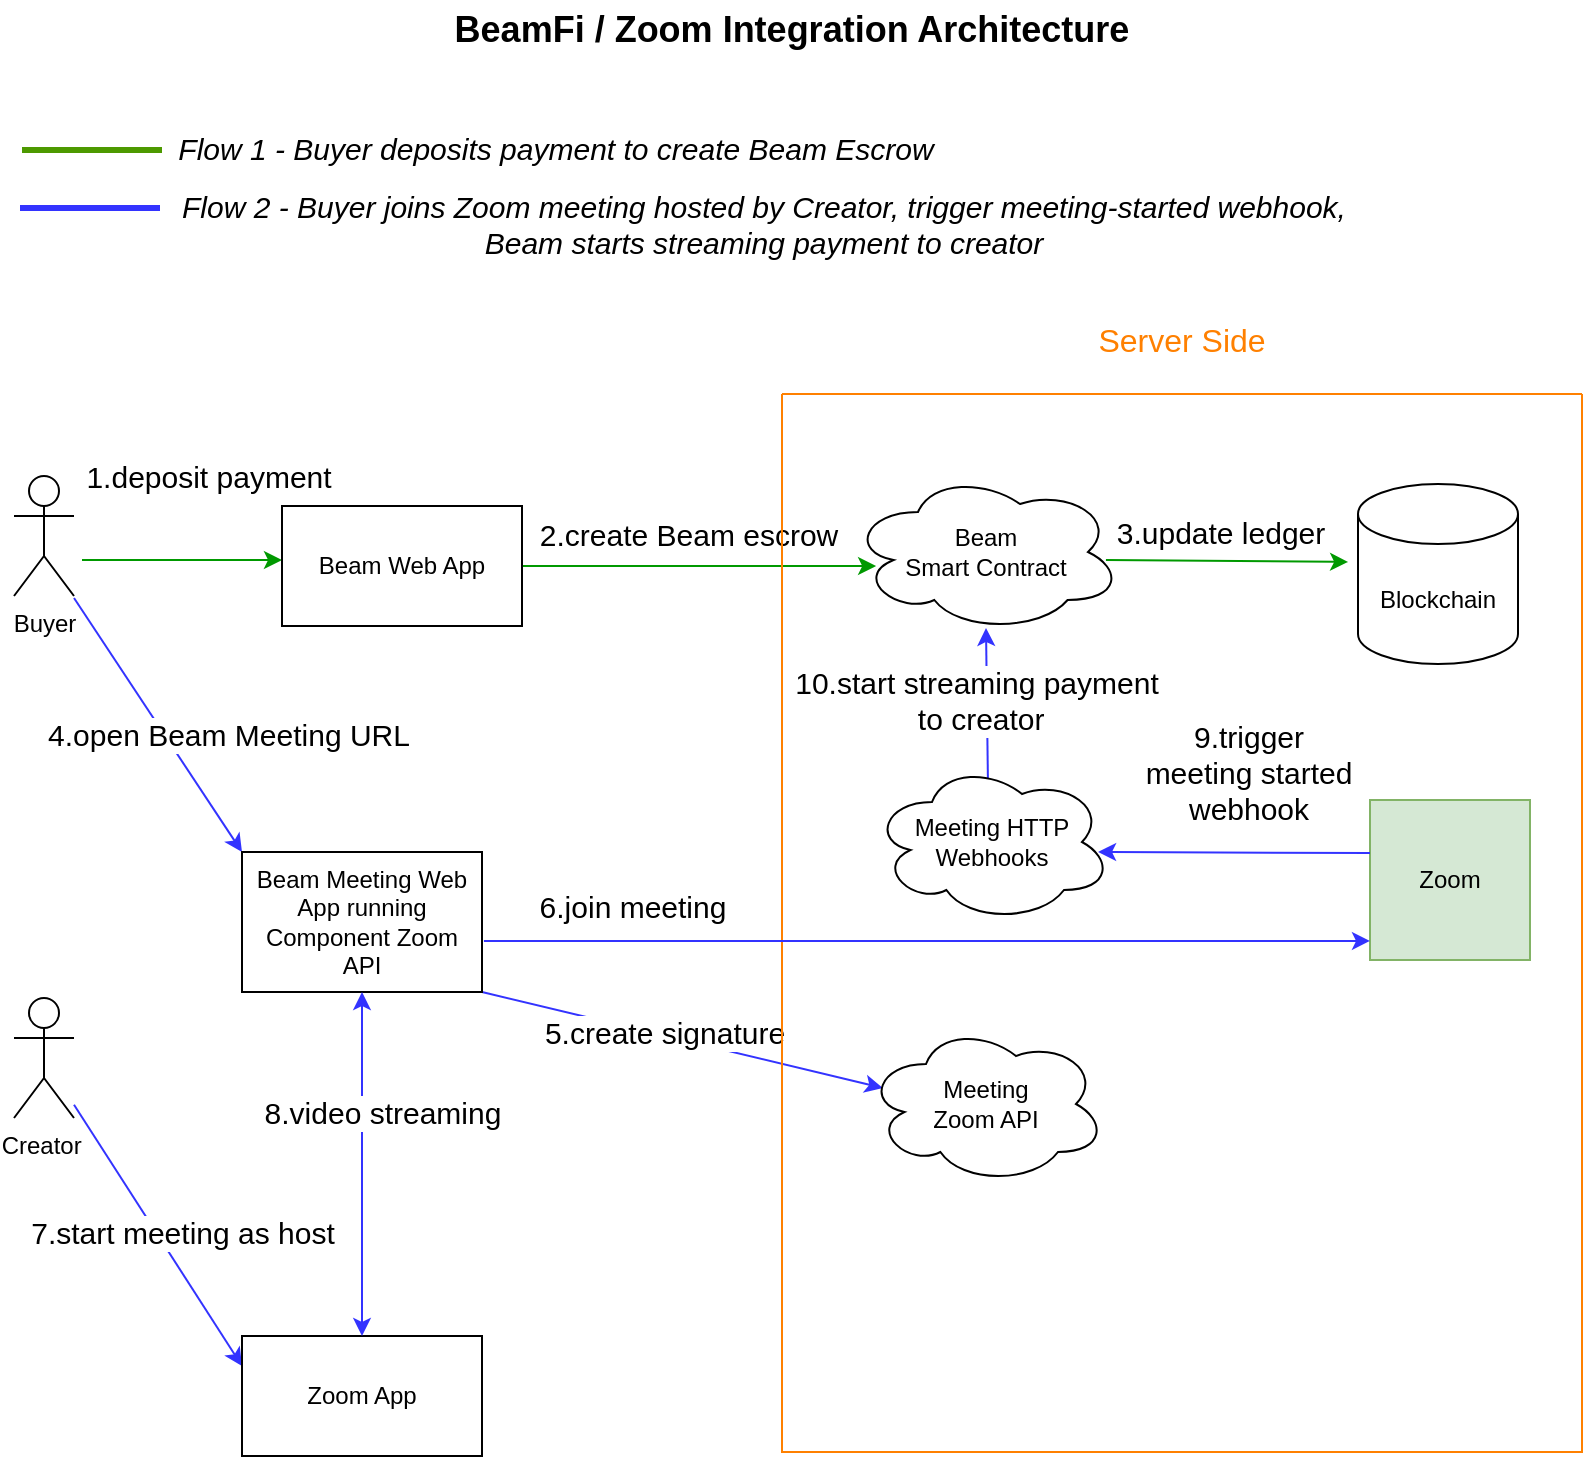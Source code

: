 <mxfile>
    <diagram id="8ihcUCKDKECAHhueK5-E" name="Page-1">
        <mxGraphModel dx="872" dy="602" grid="1" gridSize="10" guides="1" tooltips="1" connect="1" arrows="1" fold="1" page="1" pageScale="1" pageWidth="827" pageHeight="1169" math="0" shadow="0">
            <root>
                <mxCell id="0"/>
                <mxCell id="1" parent="0"/>
                <mxCell id="15" value="" style="edgeStyle=none;html=1;entryX=0;entryY=0.25;entryDx=0;entryDy=0;fontSize=16;fontColor=#000000;strokeColor=#009900;" parent="1" edge="1">
                    <mxGeometry relative="1" as="geometry">
                        <mxPoint x="60" y="295" as="sourcePoint"/>
                        <mxPoint x="160" y="295" as="targetPoint"/>
                    </mxGeometry>
                </mxCell>
                <mxCell id="25" value="1.deposit payment" style="edgeLabel;html=1;align=center;verticalAlign=middle;resizable=0;points=[];fontSize=15;fontColor=#000000;" parent="15" vertex="1" connectable="0">
                    <mxGeometry x="-0.048" y="2" relative="1" as="geometry">
                        <mxPoint x="15" y="-40" as="offset"/>
                    </mxGeometry>
                </mxCell>
                <mxCell id="18" value="&lt;font color=&quot;#000000&quot; style=&quot;font-size: 15px;&quot;&gt;4.open Beam Meeting URL&lt;br style=&quot;font-size: 15px;&quot;&gt;&lt;/font&gt;" style="edgeStyle=none;html=1;entryX=0;entryY=0;entryDx=0;entryDy=0;fontSize=15;fontColor=#FF8000;exitX=1;exitY=1;exitDx=0;exitDy=0;exitPerimeter=0;strokeColor=#3333FF;" parent="1" target="6" edge="1">
                    <mxGeometry x="0.3" y="27" relative="1" as="geometry">
                        <mxPoint x="56" y="314" as="sourcePoint"/>
                        <mxPoint x="140" y="404" as="targetPoint"/>
                        <mxPoint as="offset"/>
                    </mxGeometry>
                </mxCell>
                <mxCell id="2" value="Buyer" style="shape=umlActor;verticalLabelPosition=bottom;verticalAlign=top;html=1;outlineConnect=0;" parent="1" vertex="1">
                    <mxGeometry x="26" y="253" width="30" height="60" as="geometry"/>
                </mxCell>
                <mxCell id="23" style="edgeStyle=none;html=1;entryX=0;entryY=0.25;entryDx=0;entryDy=0;fontSize=16;fontColor=#FF8000;strokeColor=#3333FF;" parent="1" source="3" target="31" edge="1">
                    <mxGeometry relative="1" as="geometry"/>
                </mxCell>
                <mxCell id="32" value="7.start meeting as host" style="edgeLabel;html=1;align=center;verticalAlign=middle;resizable=0;points=[];fontSize=15;fontColor=#000000;" parent="23" vertex="1" connectable="0">
                    <mxGeometry x="-0.016" y="-1" relative="1" as="geometry">
                        <mxPoint x="13" y="-1" as="offset"/>
                    </mxGeometry>
                </mxCell>
                <mxCell id="3" value="Creator&amp;nbsp;" style="shape=umlActor;verticalLabelPosition=bottom;verticalAlign=top;html=1;outlineConnect=0;" parent="1" vertex="1">
                    <mxGeometry x="26" y="514" width="30" height="60" as="geometry"/>
                </mxCell>
                <mxCell id="16" style="edgeStyle=none;html=1;entryX=0.096;entryY=0.588;entryDx=0;entryDy=0;entryPerimeter=0;fontSize=16;fontColor=#FF8000;strokeColor=#009900;" parent="1" source="4" target="13" edge="1">
                    <mxGeometry relative="1" as="geometry"/>
                </mxCell>
                <mxCell id="27" value="2.create Beam escrow" style="edgeLabel;html=1;align=center;verticalAlign=middle;resizable=0;points=[];fontSize=15;fontColor=#000000;" parent="16" vertex="1" connectable="0">
                    <mxGeometry x="-0.168" y="2" relative="1" as="geometry">
                        <mxPoint x="9" y="-14" as="offset"/>
                    </mxGeometry>
                </mxCell>
                <mxCell id="4" value="Beam Web App" style="rounded=0;whiteSpace=wrap;html=1;" parent="1" vertex="1">
                    <mxGeometry x="160" y="268" width="120" height="60" as="geometry"/>
                </mxCell>
                <mxCell id="19" style="edgeStyle=none;html=1;entryX=0.07;entryY=0.4;entryDx=0;entryDy=0;fontSize=16;fontColor=#FF8000;exitX=1;exitY=1;exitDx=0;exitDy=0;strokeColor=#3333FF;entryPerimeter=0;" parent="1" source="6" target="41" edge="1">
                    <mxGeometry relative="1" as="geometry">
                        <mxPoint x="456" y="568" as="targetPoint"/>
                    </mxGeometry>
                </mxCell>
                <mxCell id="37" value="5.create signature" style="edgeLabel;html=1;align=center;verticalAlign=middle;resizable=0;points=[];fontSize=15;fontColor=#000000;" parent="19" vertex="1" connectable="0">
                    <mxGeometry x="-0.098" y="2" relative="1" as="geometry">
                        <mxPoint as="offset"/>
                    </mxGeometry>
                </mxCell>
                <mxCell id="6" value="Beam Meeting Web App running Component Zoom API" style="rounded=0;whiteSpace=wrap;html=1;strokeColor=default;" parent="1" vertex="1">
                    <mxGeometry x="140" y="441" width="120" height="70" as="geometry"/>
                </mxCell>
                <mxCell id="9" value="" style="swimlane;startSize=0;strokeColor=#FF8000;" parent="1" vertex="1">
                    <mxGeometry x="410" y="212" width="400" height="529" as="geometry">
                        <mxRectangle x="314" y="81" width="50" height="40" as="alternateBounds"/>
                    </mxGeometry>
                </mxCell>
                <mxCell id="11" value="Zoom" style="whiteSpace=wrap;html=1;aspect=fixed;strokeColor=#82b366;fillColor=#d5e8d4;" parent="9" vertex="1">
                    <mxGeometry x="294" y="203" width="80" height="80" as="geometry"/>
                </mxCell>
                <mxCell id="5" value="&amp;nbsp;Blockchain&amp;nbsp;" style="shape=cylinder3;whiteSpace=wrap;html=1;boundedLbl=1;backgroundOutline=1;size=15;" parent="9" vertex="1">
                    <mxGeometry x="288" y="45" width="80" height="90" as="geometry"/>
                </mxCell>
                <mxCell id="17" style="edgeStyle=none;html=1;entryX=-0.062;entryY=0.433;entryDx=0;entryDy=0;entryPerimeter=0;fontSize=16;fontColor=#FF8000;strokeColor=#009900;exitX=0.941;exitY=0.55;exitDx=0;exitDy=0;exitPerimeter=0;" parent="9" edge="1">
                    <mxGeometry relative="1" as="geometry">
                        <mxPoint x="161.976" y="83" as="sourcePoint"/>
                        <mxPoint x="283.04" y="83.97" as="targetPoint"/>
                    </mxGeometry>
                </mxCell>
                <mxCell id="28" value="3.update ledger" style="edgeLabel;html=1;align=center;verticalAlign=middle;resizable=0;points=[];fontSize=15;fontColor=#000000;" parent="17" vertex="1" connectable="0">
                    <mxGeometry x="-0.371" y="3" relative="1" as="geometry">
                        <mxPoint x="19" y="-12" as="offset"/>
                    </mxGeometry>
                </mxCell>
                <mxCell id="13" value="Beam &lt;br&gt;Smart Contract" style="ellipse;shape=cloud;whiteSpace=wrap;html=1;" parent="9" vertex="1">
                    <mxGeometry x="34" y="39" width="136" height="80" as="geometry"/>
                </mxCell>
                <mxCell id="21" style="edgeStyle=none;html=1;entryX=0.5;entryY=0.975;entryDx=0;entryDy=0;entryPerimeter=0;fontSize=16;fontColor=#FF8000;exitX=0.483;exitY=0.113;exitDx=0;exitDy=0;exitPerimeter=0;strokeColor=#3333FF;" parent="9" source="8" target="13" edge="1">
                    <mxGeometry relative="1" as="geometry"/>
                </mxCell>
                <mxCell id="42" value="10.start streaming payment&lt;br&gt;&amp;nbsp;to creator" style="edgeLabel;html=1;align=center;verticalAlign=middle;resizable=0;points=[];fontSize=15;fontColor=#000000;" parent="21" vertex="1" connectable="0">
                    <mxGeometry x="0.058" y="-4" relative="1" as="geometry">
                        <mxPoint x="-10" as="offset"/>
                    </mxGeometry>
                </mxCell>
                <mxCell id="8" value="Meeting HTTP&lt;br&gt;Webhooks" style="ellipse;shape=cloud;whiteSpace=wrap;html=1;" parent="9" vertex="1">
                    <mxGeometry x="45" y="184" width="120" height="80" as="geometry"/>
                </mxCell>
                <mxCell id="41" value="Meeting &lt;br&gt;Zoom API" style="ellipse;shape=cloud;whiteSpace=wrap;html=1;" parent="9" vertex="1">
                    <mxGeometry x="42" y="315" width="120" height="80" as="geometry"/>
                </mxCell>
                <mxCell id="20" style="edgeStyle=none;html=1;entryX=0.942;entryY=0.581;entryDx=0;entryDy=0;entryPerimeter=0;fontSize=16;fontColor=#FF8000;strokeColor=#3333FF;exitX=0;exitY=0.25;exitDx=0;exitDy=0;" parent="9" edge="1">
                    <mxGeometry relative="1" as="geometry">
                        <mxPoint x="294" y="229.52" as="sourcePoint"/>
                        <mxPoint x="158.04" y="229.0" as="targetPoint"/>
                    </mxGeometry>
                </mxCell>
                <mxCell id="39" value="9.trigger &lt;br style=&quot;font-size: 15px;&quot;&gt;meeting started&lt;br style=&quot;font-size: 15px;&quot;&gt;webhook" style="edgeLabel;html=1;align=center;verticalAlign=middle;resizable=0;points=[];fontSize=15;fontColor=#000000;" parent="20" vertex="1" connectable="0">
                    <mxGeometry x="-0.116" y="-2" relative="1" as="geometry">
                        <mxPoint x="-1" y="-39" as="offset"/>
                    </mxGeometry>
                </mxCell>
                <mxCell id="10" value="Server Side" style="text;html=1;strokeColor=none;fillColor=none;align=center;verticalAlign=middle;whiteSpace=wrap;rounded=0;fontColor=#FF8000;fontSize=16;" parent="1" vertex="1">
                    <mxGeometry x="565" y="170" width="90" height="30" as="geometry"/>
                </mxCell>
                <mxCell id="31" value="Zoom App" style="rounded=0;whiteSpace=wrap;html=1;" parent="1" vertex="1">
                    <mxGeometry x="140" y="683" width="120" height="60" as="geometry"/>
                </mxCell>
                <mxCell id="34" value="8.video streaming" style="endArrow=classic;startArrow=classic;html=1;strokeColor=#3333FF;fontSize=15;fontColor=#000000;entryX=0.5;entryY=1;entryDx=0;entryDy=0;exitX=0.5;exitY=0;exitDx=0;exitDy=0;" parent="1" source="31" target="6" edge="1">
                    <mxGeometry x="0.302" y="-10" width="50" height="50" relative="1" as="geometry">
                        <mxPoint x="370" y="403" as="sourcePoint"/>
                        <mxPoint x="380" y="353" as="targetPoint"/>
                        <mxPoint as="offset"/>
                    </mxGeometry>
                </mxCell>
                <mxCell id="35" value="BeamFi / Zoom Integration Architecture" style="text;html=1;strokeColor=none;fillColor=none;align=center;verticalAlign=middle;whiteSpace=wrap;rounded=0;fontSize=18;fontColor=#000000;fontStyle=1" parent="1" vertex="1">
                    <mxGeometry x="220" y="15" width="390" height="30" as="geometry"/>
                </mxCell>
                <mxCell id="22" style="edgeStyle=none;html=1;exitX=1.008;exitY=0.636;exitDx=0;exitDy=0;entryX=0;entryY=0.881;entryDx=0;entryDy=0;fontSize=16;fontColor=#FF8000;strokeColor=#3333FF;exitPerimeter=0;entryPerimeter=0;" parent="1" source="6" target="11" edge="1">
                    <mxGeometry relative="1" as="geometry"/>
                </mxCell>
                <mxCell id="38" value="6.join meeting" style="edgeLabel;html=1;align=center;verticalAlign=middle;resizable=0;points=[];fontSize=15;fontColor=#000000;" parent="22" vertex="1" connectable="0">
                    <mxGeometry x="-0.481" y="2" relative="1" as="geometry">
                        <mxPoint x="-41" y="-16" as="offset"/>
                    </mxGeometry>
                </mxCell>
                <mxCell id="45" value="" style="edgeStyle=none;orthogonalLoop=1;jettySize=auto;html=1;strokeColor=#4D9900;fontSize=18;fontColor=#000000;jumpSize=6;endArrow=none;endFill=0;strokeWidth=3;" parent="1" edge="1">
                    <mxGeometry width="100" relative="1" as="geometry">
                        <mxPoint x="30" y="90" as="sourcePoint"/>
                        <mxPoint x="100" y="90" as="targetPoint"/>
                        <Array as="points"/>
                    </mxGeometry>
                </mxCell>
                <mxCell id="46" value="Flow 1 - Buyer deposits payment to create Beam Escrow" style="text;html=1;strokeColor=none;fillColor=none;align=center;verticalAlign=middle;whiteSpace=wrap;rounded=0;fontSize=15;fontColor=#000000;fontStyle=2" parent="1" vertex="1">
                    <mxGeometry x="104" y="76" width="386" height="26" as="geometry"/>
                </mxCell>
                <mxCell id="50" value="" style="edgeStyle=none;orthogonalLoop=1;jettySize=auto;html=1;strokeColor=#3333FF;fontSize=18;fontColor=#000000;jumpSize=6;endArrow=none;endFill=0;strokeWidth=3;" parent="1" edge="1">
                    <mxGeometry width="100" relative="1" as="geometry">
                        <mxPoint x="29" y="119" as="sourcePoint"/>
                        <mxPoint x="99" y="119" as="targetPoint"/>
                        <Array as="points"/>
                    </mxGeometry>
                </mxCell>
                <mxCell id="51" value="Flow 2 - Buyer joins Zoom meeting hosted by Creator, trigger meeting-started webhook, Beam starts streaming payment to creator" style="text;html=1;strokeColor=none;fillColor=none;align=center;verticalAlign=middle;whiteSpace=wrap;rounded=0;fontSize=15;fontColor=#000000;fontStyle=2" parent="1" vertex="1">
                    <mxGeometry x="105" y="114" width="592" height="26" as="geometry"/>
                </mxCell>
            </root>
        </mxGraphModel>
    </diagram>
</mxfile>